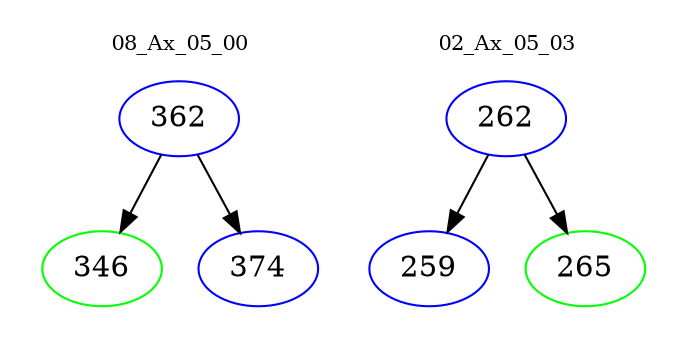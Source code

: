 digraph{
subgraph cluster_0 {
color = white
label = "08_Ax_05_00";
fontsize=10;
T0_362 [label="362", color="blue"]
T0_362 -> T0_346 [color="black"]
T0_346 [label="346", color="green"]
T0_362 -> T0_374 [color="black"]
T0_374 [label="374", color="blue"]
}
subgraph cluster_1 {
color = white
label = "02_Ax_05_03";
fontsize=10;
T1_262 [label="262", color="blue"]
T1_262 -> T1_259 [color="black"]
T1_259 [label="259", color="blue"]
T1_262 -> T1_265 [color="black"]
T1_265 [label="265", color="green"]
}
}
